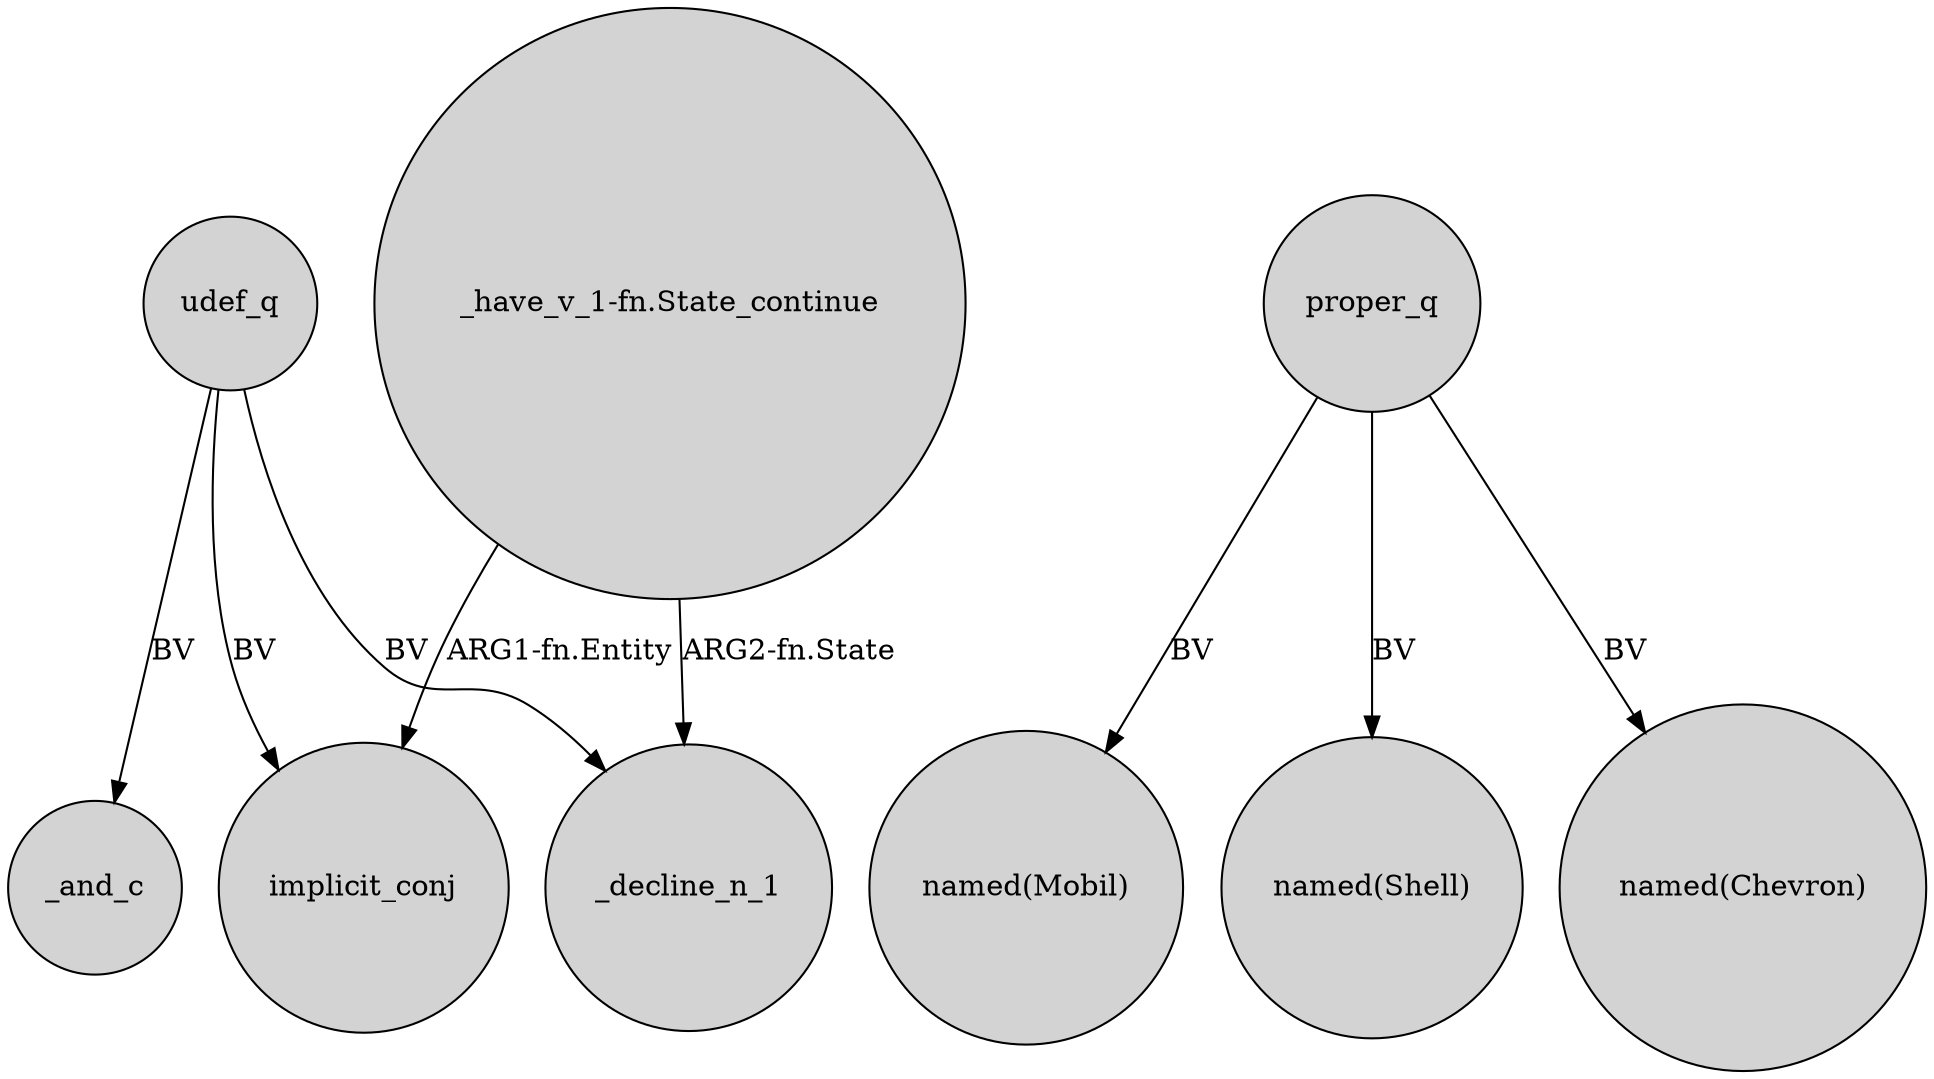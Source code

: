 digraph {
	node [shape=circle style=filled]
	udef_q -> _and_c [label=BV]
	udef_q -> _decline_n_1 [label=BV]
	proper_q -> "named(Mobil)" [label=BV]
	"_have_v_1-fn.State_continue" -> _decline_n_1 [label="ARG2-fn.State"]
	udef_q -> implicit_conj [label=BV]
	proper_q -> "named(Shell)" [label=BV]
	proper_q -> "named(Chevron)" [label=BV]
	"_have_v_1-fn.State_continue" -> implicit_conj [label="ARG1-fn.Entity"]
}
